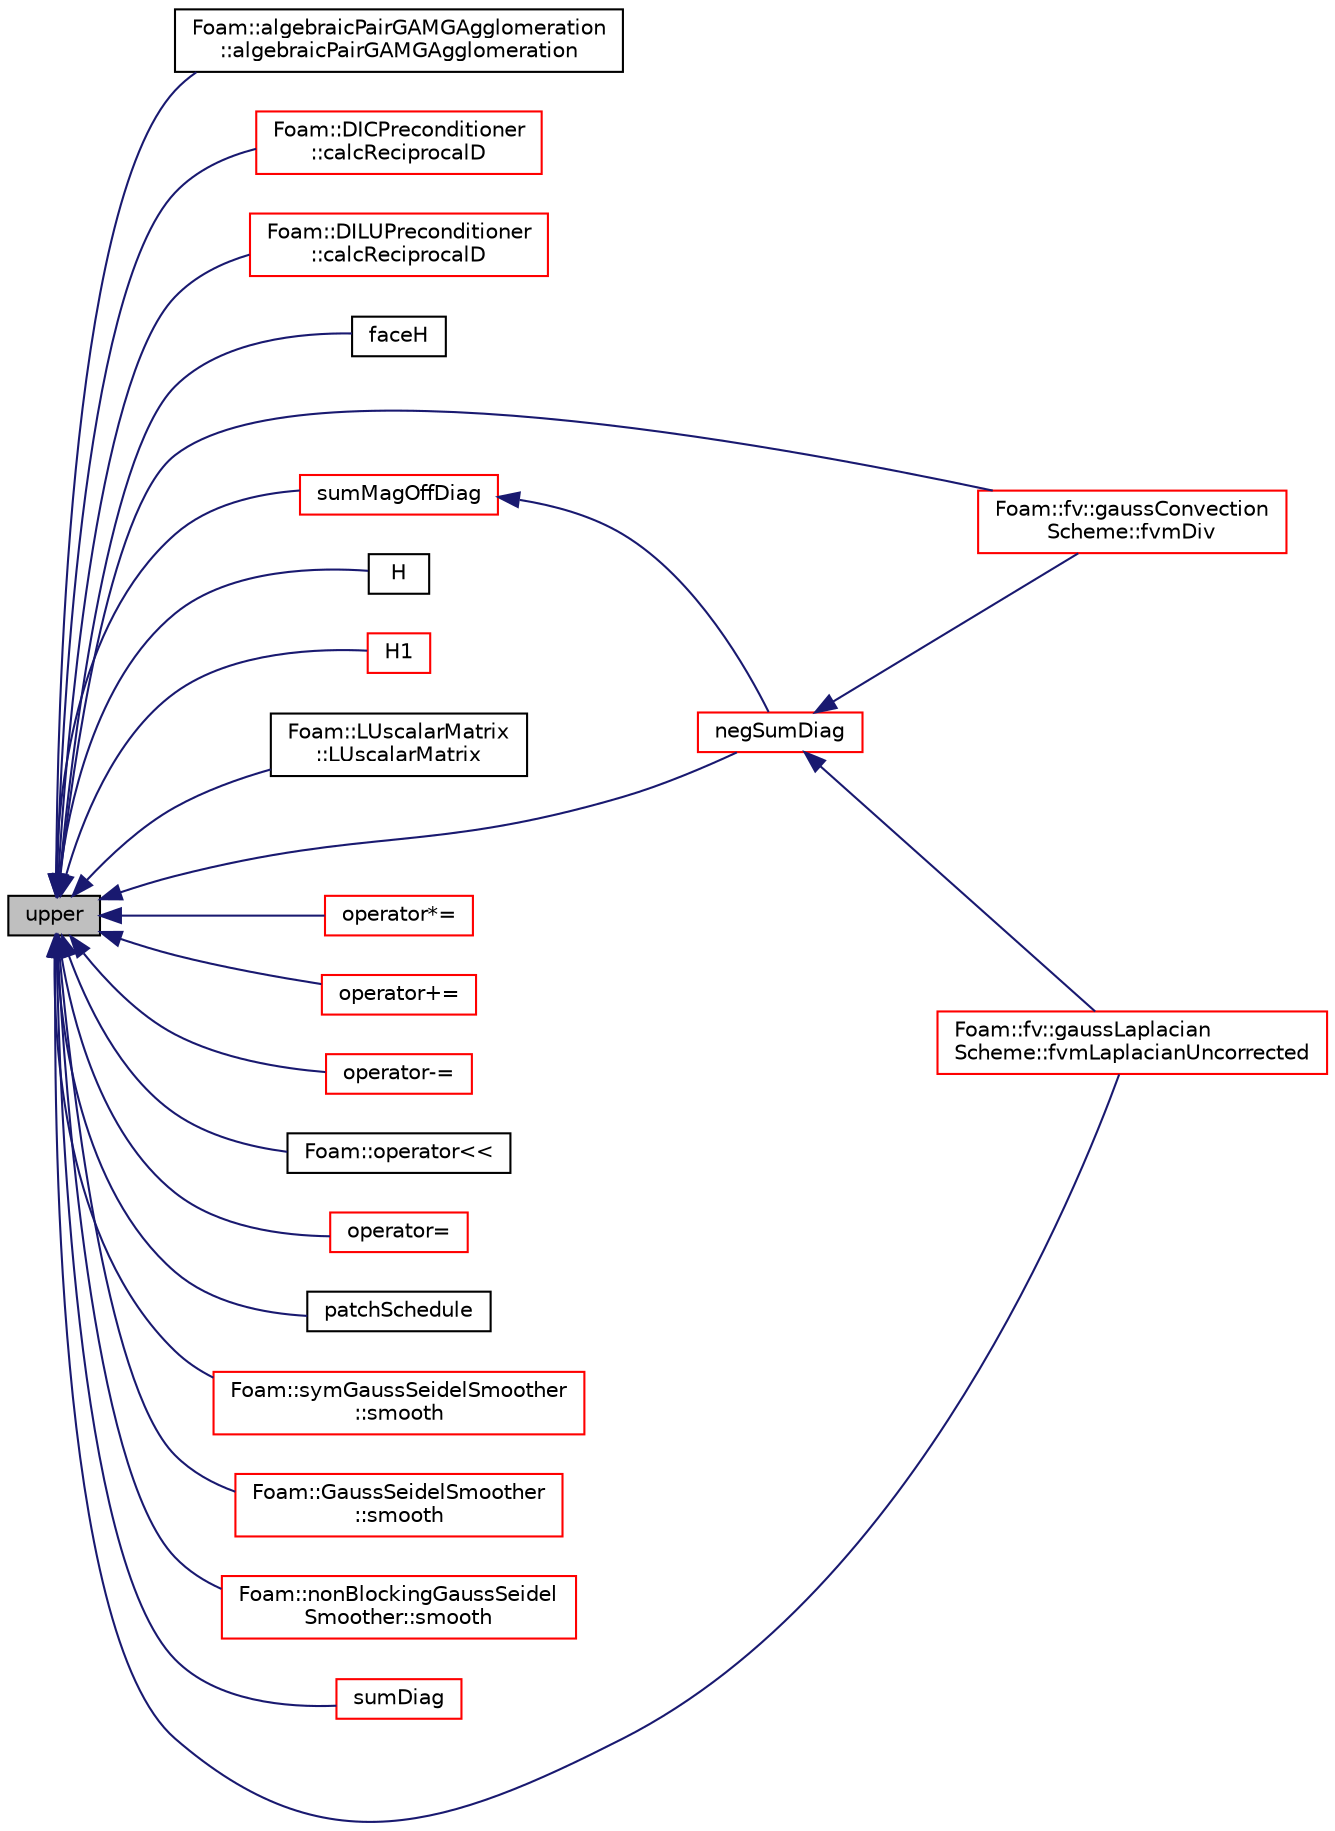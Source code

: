 digraph "upper"
{
  bgcolor="transparent";
  edge [fontname="Helvetica",fontsize="10",labelfontname="Helvetica",labelfontsize="10"];
  node [fontname="Helvetica",fontsize="10",shape=record];
  rankdir="LR";
  Node1 [label="upper",height=0.2,width=0.4,color="black", fillcolor="grey75", style="filled", fontcolor="black"];
  Node1 -> Node2 [dir="back",color="midnightblue",fontsize="10",style="solid",fontname="Helvetica"];
  Node2 [label="Foam::algebraicPairGAMGAgglomeration\l::algebraicPairGAMGAgglomeration",height=0.2,width=0.4,color="black",URL="$a00036.html#a100f93cde4cdbf0de8796d5d6c4d9677",tooltip="Construct given mesh and controls. "];
  Node1 -> Node3 [dir="back",color="midnightblue",fontsize="10",style="solid",fontname="Helvetica"];
  Node3 [label="Foam::DICPreconditioner\l::calcReciprocalD",height=0.2,width=0.4,color="red",URL="$a00529.html#a0e2f579bbf250828b4e3f250dbadf455",tooltip="Calculate the reciprocal of the preconditioned diagonal. "];
  Node1 -> Node4 [dir="back",color="midnightblue",fontsize="10",style="solid",fontname="Helvetica"];
  Node4 [label="Foam::DILUPreconditioner\l::calcReciprocalD",height=0.2,width=0.4,color="red",URL="$a00538.html#a0e2f579bbf250828b4e3f250dbadf455",tooltip="Calculate the reciprocal of the preconditioned diagonal. "];
  Node1 -> Node5 [dir="back",color="midnightblue",fontsize="10",style="solid",fontname="Helvetica"];
  Node5 [label="faceH",height=0.2,width=0.4,color="black",URL="$a01311.html#a39414b1d185b031f8339721603caea19"];
  Node1 -> Node6 [dir="back",color="midnightblue",fontsize="10",style="solid",fontname="Helvetica"];
  Node6 [label="Foam::fv::gaussConvection\lScheme::fvmDiv",height=0.2,width=0.4,color="red",URL="$a00920.html#ae806c1ba4e4764f7f5b7f5beb710b6f8"];
  Node1 -> Node7 [dir="back",color="midnightblue",fontsize="10",style="solid",fontname="Helvetica"];
  Node7 [label="Foam::fv::gaussLaplacian\lScheme::fvmLaplacianUncorrected",height=0.2,width=0.4,color="red",URL="$a00923.html#ae2bfcc390fd0fe8c037f248421cbb5ec"];
  Node1 -> Node8 [dir="back",color="midnightblue",fontsize="10",style="solid",fontname="Helvetica"];
  Node8 [label="H",height=0.2,width=0.4,color="black",URL="$a01311.html#a696121529e9157344b406f77234f75eb"];
  Node1 -> Node9 [dir="back",color="midnightblue",fontsize="10",style="solid",fontname="Helvetica"];
  Node9 [label="H1",height=0.2,width=0.4,color="red",URL="$a01311.html#a699ea4dd1f400188713b5b01c9214ada"];
  Node1 -> Node10 [dir="back",color="midnightblue",fontsize="10",style="solid",fontname="Helvetica"];
  Node10 [label="Foam::LUscalarMatrix\l::LUscalarMatrix",height=0.2,width=0.4,color="black",URL="$a01423.html#aebab11f1a492c2f8e5e99c3e138253ce",tooltip="Construct from lduMatrix and perform LU decomposition. "];
  Node1 -> Node11 [dir="back",color="midnightblue",fontsize="10",style="solid",fontname="Helvetica"];
  Node11 [label="negSumDiag",height=0.2,width=0.4,color="red",URL="$a01311.html#a7ad351a572b04686613ec1f9650ad95c"];
  Node11 -> Node6 [dir="back",color="midnightblue",fontsize="10",style="solid",fontname="Helvetica"];
  Node11 -> Node7 [dir="back",color="midnightblue",fontsize="10",style="solid",fontname="Helvetica"];
  Node1 -> Node12 [dir="back",color="midnightblue",fontsize="10",style="solid",fontname="Helvetica"];
  Node12 [label="operator*=",height=0.2,width=0.4,color="red",URL="$a01311.html#a8b7e3e95bdfe12c335fe5d27d6d4fa9f"];
  Node1 -> Node13 [dir="back",color="midnightblue",fontsize="10",style="solid",fontname="Helvetica"];
  Node13 [label="operator+=",height=0.2,width=0.4,color="red",URL="$a01311.html#aba4577bbc1ccadb63a82720d75378b4a"];
  Node1 -> Node14 [dir="back",color="midnightblue",fontsize="10",style="solid",fontname="Helvetica"];
  Node14 [label="operator-=",height=0.2,width=0.4,color="red",URL="$a01311.html#ad74d793450215c8520bbee8e3084139d"];
  Node1 -> Node15 [dir="back",color="midnightblue",fontsize="10",style="solid",fontname="Helvetica"];
  Node15 [label="Foam::operator\<\<",height=0.2,width=0.4,color="black",URL="$a10936.html#afe9574a3d35090f9665105ec551d0679"];
  Node1 -> Node16 [dir="back",color="midnightblue",fontsize="10",style="solid",fontname="Helvetica"];
  Node16 [label="operator=",height=0.2,width=0.4,color="red",URL="$a01311.html#a0ce71b9a590f3426bdfe3401df8df1fb"];
  Node1 -> Node17 [dir="back",color="midnightblue",fontsize="10",style="solid",fontname="Helvetica"];
  Node17 [label="patchSchedule",height=0.2,width=0.4,color="black",URL="$a01311.html#a7ca66a7d14d7dd33205a8c09f3218f99",tooltip="Return the patch evaluation schedule. "];
  Node1 -> Node18 [dir="back",color="midnightblue",fontsize="10",style="solid",fontname="Helvetica"];
  Node18 [label="Foam::symGaussSeidelSmoother\l::smooth",height=0.2,width=0.4,color="red",URL="$a02613.html#a8622cba882900a35ce041c544a6134c0",tooltip="Smooth for the given number of sweeps. "];
  Node1 -> Node19 [dir="back",color="midnightblue",fontsize="10",style="solid",fontname="Helvetica"];
  Node19 [label="Foam::GaussSeidelSmoother\l::smooth",height=0.2,width=0.4,color="red",URL="$a00924.html#a8622cba882900a35ce041c544a6134c0",tooltip="Smooth for the given number of sweeps. "];
  Node1 -> Node20 [dir="back",color="midnightblue",fontsize="10",style="solid",fontname="Helvetica"];
  Node20 [label="Foam::nonBlockingGaussSeidel\lSmoother::smooth",height=0.2,width=0.4,color="red",URL="$a01656.html#a84def9b216d3c88d8c9d2e410aa7ff04",tooltip="Smooth for the given number of sweeps. "];
  Node1 -> Node21 [dir="back",color="midnightblue",fontsize="10",style="solid",fontname="Helvetica"];
  Node21 [label="sumDiag",height=0.2,width=0.4,color="red",URL="$a01311.html#a2034fb6b7d0fc02febd7b511e063d285"];
  Node1 -> Node22 [dir="back",color="midnightblue",fontsize="10",style="solid",fontname="Helvetica"];
  Node22 [label="sumMagOffDiag",height=0.2,width=0.4,color="red",URL="$a01311.html#a62a86bfafd5badb37559024031dfed19"];
  Node22 -> Node11 [dir="back",color="midnightblue",fontsize="10",style="solid",fontname="Helvetica"];
}
